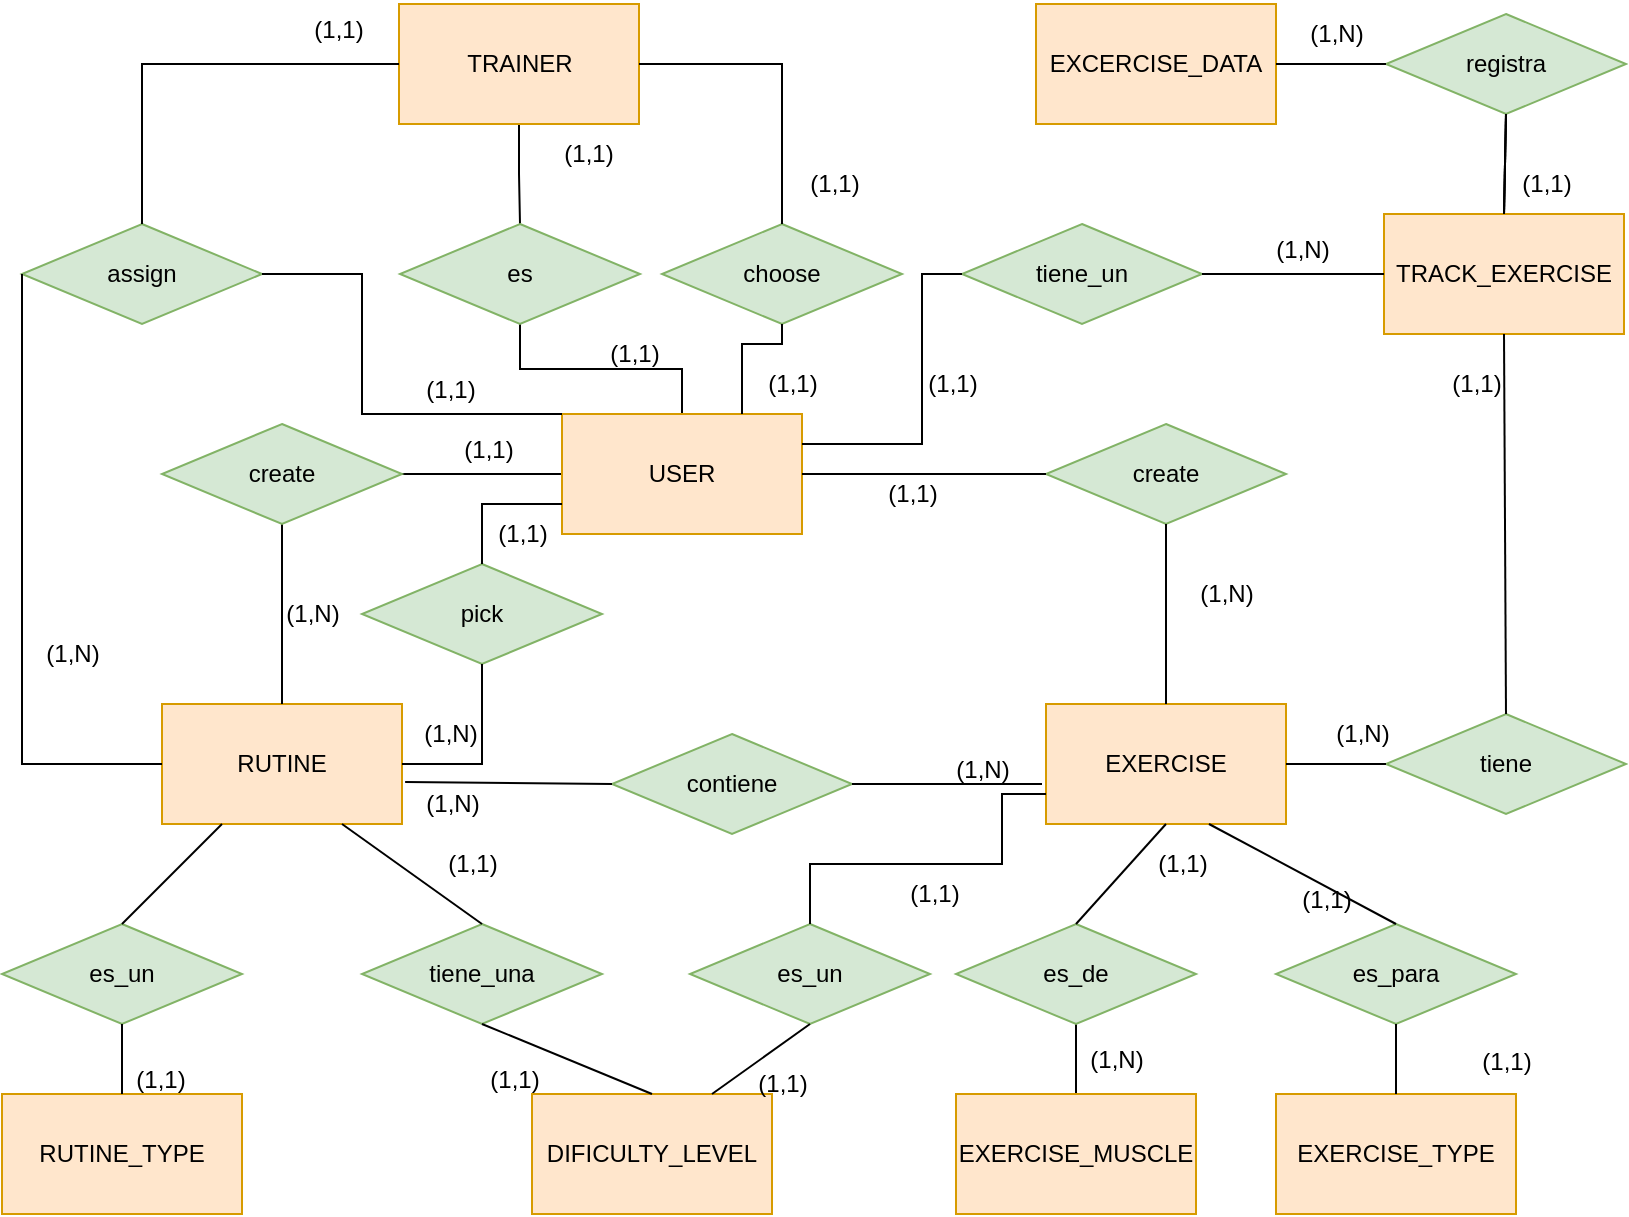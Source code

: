 <mxfile version="24.3.0" type="device">
  <diagram id="Pdoyz3D1bZIJlcKGuXVD" name="Conceptual">
    <mxGraphModel dx="1674" dy="762" grid="1" gridSize="10" guides="1" tooltips="1" connect="1" arrows="1" fold="1" page="1" pageScale="1" pageWidth="827" pageHeight="1169" math="0" shadow="0">
      <root>
        <mxCell id="0" />
        <mxCell id="1" parent="0" />
        <mxCell id="J1ZYuu02-Jn_Ek8hTN69-6" value="" style="edgeStyle=orthogonalEdgeStyle;rounded=0;orthogonalLoop=1;jettySize=auto;html=1;endArrow=none;endFill=0;" parent="1" source="kUgOFLDsio5nu_pfj934-1" target="J1ZYuu02-Jn_Ek8hTN69-1" edge="1">
          <mxGeometry relative="1" as="geometry" />
        </mxCell>
        <mxCell id="Qne3BcKBtZbGvUIXmaXr-8" value="" style="edgeStyle=orthogonalEdgeStyle;rounded=0;orthogonalLoop=1;jettySize=auto;html=1;endArrow=none;endFill=0;" parent="1" source="kUgOFLDsio5nu_pfj934-1" target="Qne3BcKBtZbGvUIXmaXr-7" edge="1">
          <mxGeometry relative="1" as="geometry" />
        </mxCell>
        <mxCell id="kUgOFLDsio5nu_pfj934-1" value="USER" style="rounded=0;whiteSpace=wrap;html=1;fillColor=#ffe6cc;strokeColor=#d79b00;" parent="1" vertex="1">
          <mxGeometry x="290" y="245" width="120" height="60" as="geometry" />
        </mxCell>
        <mxCell id="kUgOFLDsio5nu_pfj934-2" value="RUTINE" style="rounded=0;whiteSpace=wrap;html=1;fillColor=#ffe6cc;strokeColor=#d79b00;" parent="1" vertex="1">
          <mxGeometry x="90" y="390" width="120" height="60" as="geometry" />
        </mxCell>
        <mxCell id="kUgOFLDsio5nu_pfj934-3" value="DIFICULTY_LEVEL" style="rounded=0;whiteSpace=wrap;html=1;fillColor=#ffe6cc;strokeColor=#d79b00;" parent="1" vertex="1">
          <mxGeometry x="275" y="585" width="120" height="60" as="geometry" />
        </mxCell>
        <mxCell id="J1ZYuu02-Jn_Ek8hTN69-5" value="" style="edgeStyle=orthogonalEdgeStyle;rounded=0;orthogonalLoop=1;jettySize=auto;html=1;endArrow=none;endFill=0;" parent="1" source="J1ZYuu02-Jn_Ek8hTN69-1" target="kUgOFLDsio5nu_pfj934-2" edge="1">
          <mxGeometry relative="1" as="geometry" />
        </mxCell>
        <mxCell id="J1ZYuu02-Jn_Ek8hTN69-1" value="create" style="rhombus;whiteSpace=wrap;html=1;fillColor=#d5e8d4;strokeColor=#82b366;" parent="1" vertex="1">
          <mxGeometry x="90" y="250" width="120" height="50" as="geometry" />
        </mxCell>
        <mxCell id="BEMVIo5Gu-FtWURMz6xq-1" value="EXERCISE" style="rounded=0;whiteSpace=wrap;html=1;fillColor=#ffe6cc;strokeColor=#d79b00;" parent="1" vertex="1">
          <mxGeometry x="532" y="390" width="120" height="60" as="geometry" />
        </mxCell>
        <mxCell id="KpYq8zn_fKhC8rEwPo48-1" value="create" style="rhombus;whiteSpace=wrap;html=1;fillColor=#d5e8d4;strokeColor=#82b366;" parent="1" vertex="1">
          <mxGeometry x="532" y="250" width="120" height="50" as="geometry" />
        </mxCell>
        <mxCell id="KpYq8zn_fKhC8rEwPo48-2" value="" style="endArrow=none;html=1;rounded=0;exitX=0;exitY=0.5;exitDx=0;exitDy=0;entryX=1;entryY=0.5;entryDx=0;entryDy=0;" parent="1" source="KpYq8zn_fKhC8rEwPo48-1" target="kUgOFLDsio5nu_pfj934-1" edge="1">
          <mxGeometry width="50" height="50" relative="1" as="geometry">
            <mxPoint x="390" y="360" as="sourcePoint" />
            <mxPoint x="410" y="280" as="targetPoint" />
          </mxGeometry>
        </mxCell>
        <mxCell id="tB76WC-97qK0O5EDPCgF-1" value="RUTINE_TYPE" style="rounded=0;whiteSpace=wrap;html=1;fillColor=#ffe6cc;strokeColor=#d79b00;" parent="1" vertex="1">
          <mxGeometry x="10" y="585" width="120" height="60" as="geometry" />
        </mxCell>
        <mxCell id="KpYq8zn_fKhC8rEwPo48-3" value="" style="endArrow=none;html=1;rounded=0;entryX=0.5;entryY=1;entryDx=0;entryDy=0;exitX=0.5;exitY=0;exitDx=0;exitDy=0;" parent="1" source="BEMVIo5Gu-FtWURMz6xq-1" target="KpYq8zn_fKhC8rEwPo48-1" edge="1">
          <mxGeometry width="50" height="50" relative="1" as="geometry">
            <mxPoint x="460" y="365" as="sourcePoint" />
            <mxPoint x="510" y="315" as="targetPoint" />
          </mxGeometry>
        </mxCell>
        <mxCell id="Qne3BcKBtZbGvUIXmaXr-5" value="" style="edgeStyle=orthogonalEdgeStyle;rounded=0;orthogonalLoop=1;jettySize=auto;html=1;endArrow=none;endFill=0;" parent="1" source="M-ysGSyQ2P3AxmF3Nnyk-1" target="Qne3BcKBtZbGvUIXmaXr-3" edge="1">
          <mxGeometry relative="1" as="geometry" />
        </mxCell>
        <mxCell id="M-ysGSyQ2P3AxmF3Nnyk-1" value="EXERCISE_MUSCLE" style="rounded=0;whiteSpace=wrap;html=1;fillColor=#ffe6cc;strokeColor=#d79b00;" parent="1" vertex="1">
          <mxGeometry x="487" y="585" width="120" height="60" as="geometry" />
        </mxCell>
        <mxCell id="M-ysGSyQ2P3AxmF3Nnyk-2" value="EXERCISE_TYPE" style="rounded=0;whiteSpace=wrap;html=1;fillColor=#ffe6cc;strokeColor=#d79b00;" parent="1" vertex="1">
          <mxGeometry x="647" y="585" width="120" height="60" as="geometry" />
        </mxCell>
        <mxCell id="M-ysGSyQ2P3AxmF3Nnyk-3" value="TRACK_EXERCISE" style="rounded=0;whiteSpace=wrap;html=1;fillColor=#ffe6cc;strokeColor=#d79b00;" parent="1" vertex="1">
          <mxGeometry x="701" y="145" width="120" height="60" as="geometry" />
        </mxCell>
        <mxCell id="Qne3BcKBtZbGvUIXmaXr-1" value="tiene_una" style="rhombus;whiteSpace=wrap;html=1;fillColor=#d5e8d4;strokeColor=#82b366;" parent="1" vertex="1">
          <mxGeometry x="190" y="500" width="120" height="50" as="geometry" />
        </mxCell>
        <mxCell id="Qne3BcKBtZbGvUIXmaXr-9" value="" style="edgeStyle=orthogonalEdgeStyle;rounded=0;orthogonalLoop=1;jettySize=auto;html=1;endArrow=none;endFill=0;" parent="1" source="RbdC3yVxF1bQrzhhCJ-k-1" target="Qne3BcKBtZbGvUIXmaXr-7" edge="1">
          <mxGeometry relative="1" as="geometry" />
        </mxCell>
        <mxCell id="RbdC3yVxF1bQrzhhCJ-k-1" value="TRAINER" style="rounded=0;whiteSpace=wrap;html=1;fillColor=#ffe6cc;strokeColor=#d79b00;" parent="1" vertex="1">
          <mxGeometry x="208.5" y="40" width="120" height="60" as="geometry" />
        </mxCell>
        <mxCell id="Qne3BcKBtZbGvUIXmaXr-2" value="es_un" style="rhombus;whiteSpace=wrap;html=1;fillColor=#d5e8d4;strokeColor=#82b366;" parent="1" vertex="1">
          <mxGeometry x="10" y="500" width="120" height="50" as="geometry" />
        </mxCell>
        <mxCell id="Qne3BcKBtZbGvUIXmaXr-3" value="es_de" style="rhombus;whiteSpace=wrap;html=1;fillColor=#d5e8d4;strokeColor=#82b366;" parent="1" vertex="1">
          <mxGeometry x="487" y="500" width="120" height="50" as="geometry" />
        </mxCell>
        <mxCell id="2nWZO2_ODxDQc_HIMHF3-1" value="" style="endArrow=none;html=1;rounded=0;entryX=0.75;entryY=1;entryDx=0;entryDy=0;exitX=0.5;exitY=0;exitDx=0;exitDy=0;" parent="1" source="Qne3BcKBtZbGvUIXmaXr-1" target="kUgOFLDsio5nu_pfj934-2" edge="1">
          <mxGeometry width="50" height="50" relative="1" as="geometry">
            <mxPoint x="390" y="500" as="sourcePoint" />
            <mxPoint x="180" y="460" as="targetPoint" />
          </mxGeometry>
        </mxCell>
        <mxCell id="Qne3BcKBtZbGvUIXmaXr-4" value="es_para" style="rhombus;whiteSpace=wrap;html=1;fillColor=#d5e8d4;strokeColor=#82b366;" parent="1" vertex="1">
          <mxGeometry x="647" y="500" width="120" height="50" as="geometry" />
        </mxCell>
        <mxCell id="2nWZO2_ODxDQc_HIMHF3-2" value="" style="endArrow=none;html=1;rounded=0;entryX=0.5;entryY=1;entryDx=0;entryDy=0;exitX=0.5;exitY=0;exitDx=0;exitDy=0;" parent="1" source="kUgOFLDsio5nu_pfj934-3" target="Qne3BcKBtZbGvUIXmaXr-1" edge="1">
          <mxGeometry width="50" height="50" relative="1" as="geometry">
            <mxPoint x="250" y="585" as="sourcePoint" />
            <mxPoint x="650" y="445" as="targetPoint" />
          </mxGeometry>
        </mxCell>
        <mxCell id="2nWZO2_ODxDQc_HIMHF3-4" value="" style="endArrow=none;html=1;rounded=0;entryX=0.5;entryY=1;entryDx=0;entryDy=0;exitX=0.5;exitY=0;exitDx=0;exitDy=0;" parent="1" source="tB76WC-97qK0O5EDPCgF-1" target="Qne3BcKBtZbGvUIXmaXr-2" edge="1">
          <mxGeometry width="50" height="50" relative="1" as="geometry">
            <mxPoint x="120" y="592.5" as="sourcePoint" />
            <mxPoint x="280" y="452.5" as="targetPoint" />
          </mxGeometry>
        </mxCell>
        <mxCell id="2nWZO2_ODxDQc_HIMHF3-3" value="" style="endArrow=none;html=1;rounded=0;entryX=0.25;entryY=1;entryDx=0;entryDy=0;exitX=0.5;exitY=0;exitDx=0;exitDy=0;" parent="1" source="Qne3BcKBtZbGvUIXmaXr-2" target="kUgOFLDsio5nu_pfj934-2" edge="1">
          <mxGeometry width="50" height="50" relative="1" as="geometry">
            <mxPoint x="390" y="490" as="sourcePoint" />
            <mxPoint x="440" y="440" as="targetPoint" />
          </mxGeometry>
        </mxCell>
        <mxCell id="2nWZO2_ODxDQc_HIMHF3-5" value="" style="endArrow=none;html=1;rounded=0;entryX=0.5;entryY=1;entryDx=0;entryDy=0;exitX=0.5;exitY=0;exitDx=0;exitDy=0;" parent="1" source="Qne3BcKBtZbGvUIXmaXr-3" target="BEMVIo5Gu-FtWURMz6xq-1" edge="1">
          <mxGeometry width="50" height="50" relative="1" as="geometry">
            <mxPoint x="460" y="495" as="sourcePoint" />
            <mxPoint x="510" y="445" as="targetPoint" />
          </mxGeometry>
        </mxCell>
        <mxCell id="2nWZO2_ODxDQc_HIMHF3-6" value="" style="endArrow=none;html=1;rounded=0;entryX=0.679;entryY=1;entryDx=0;entryDy=0;entryPerimeter=0;exitX=0.5;exitY=0;exitDx=0;exitDy=0;" parent="1" source="Qne3BcKBtZbGvUIXmaXr-4" target="BEMVIo5Gu-FtWURMz6xq-1" edge="1">
          <mxGeometry width="50" height="50" relative="1" as="geometry">
            <mxPoint x="460" y="495" as="sourcePoint" />
            <mxPoint x="510" y="445" as="targetPoint" />
          </mxGeometry>
        </mxCell>
        <mxCell id="Qne3BcKBtZbGvUIXmaXr-6" value="" style="edgeStyle=orthogonalEdgeStyle;rounded=0;orthogonalLoop=1;jettySize=auto;html=1;endArrow=none;endFill=0;" parent="1" source="M-ysGSyQ2P3AxmF3Nnyk-2" target="Qne3BcKBtZbGvUIXmaXr-4" edge="1">
          <mxGeometry relative="1" as="geometry" />
        </mxCell>
        <mxCell id="Qne3BcKBtZbGvUIXmaXr-7" value="es" style="rhombus;whiteSpace=wrap;html=1;fillColor=#d5e8d4;strokeColor=#82b366;" parent="1" vertex="1">
          <mxGeometry x="209" y="150" width="120" height="50" as="geometry" />
        </mxCell>
        <mxCell id="Qne3BcKBtZbGvUIXmaXr-10" value="pick" style="rhombus;whiteSpace=wrap;html=1;fillColor=#d5e8d4;strokeColor=#82b366;" parent="1" vertex="1">
          <mxGeometry x="190" y="320" width="120" height="50" as="geometry" />
        </mxCell>
        <mxCell id="2nWZO2_ODxDQc_HIMHF3-9" value="assign" style="rhombus;whiteSpace=wrap;html=1;fillColor=#d5e8d4;strokeColor=#82b366;" parent="1" vertex="1">
          <mxGeometry x="20" y="150" width="120" height="50" as="geometry" />
        </mxCell>
        <mxCell id="Qne3BcKBtZbGvUIXmaXr-16" value="" style="endArrow=none;html=1;rounded=0;entryX=0;entryY=0.5;entryDx=0;entryDy=0;exitX=0;exitY=0.5;exitDx=0;exitDy=0;" parent="1" source="2nWZO2_ODxDQc_HIMHF3-9" target="kUgOFLDsio5nu_pfj934-2" edge="1">
          <mxGeometry width="50" height="50" relative="1" as="geometry">
            <mxPoint x="-60" y="450" as="sourcePoint" />
            <mxPoint x="-10" y="400" as="targetPoint" />
            <Array as="points">
              <mxPoint x="20" y="420" />
            </Array>
          </mxGeometry>
        </mxCell>
        <mxCell id="Qne3BcKBtZbGvUIXmaXr-17" value="" style="endArrow=none;html=1;rounded=0;entryX=0;entryY=0.5;entryDx=0;entryDy=0;exitX=0.5;exitY=0;exitDx=0;exitDy=0;" parent="1" source="2nWZO2_ODxDQc_HIMHF3-9" target="RbdC3yVxF1bQrzhhCJ-k-1" edge="1">
          <mxGeometry width="50" height="50" relative="1" as="geometry">
            <mxPoint x="-30" y="100" as="sourcePoint" />
            <mxPoint x="20" y="50" as="targetPoint" />
            <Array as="points">
              <mxPoint x="80" y="70" />
            </Array>
          </mxGeometry>
        </mxCell>
        <mxCell id="Qne3BcKBtZbGvUIXmaXr-18" value="" style="endArrow=none;html=1;rounded=0;exitX=1;exitY=0.5;exitDx=0;exitDy=0;entryX=0;entryY=0;entryDx=0;entryDy=0;" parent="1" source="2nWZO2_ODxDQc_HIMHF3-9" target="kUgOFLDsio5nu_pfj934-1" edge="1">
          <mxGeometry width="50" height="50" relative="1" as="geometry">
            <mxPoint x="120" y="160" as="sourcePoint" />
            <mxPoint x="170" y="110" as="targetPoint" />
            <Array as="points">
              <mxPoint x="190" y="175" />
              <mxPoint x="190" y="245" />
            </Array>
          </mxGeometry>
        </mxCell>
        <mxCell id="STtr_T8j3gOmiPf_NMVC-1" value="tiene_un" style="rhombus;whiteSpace=wrap;html=1;fillColor=#d5e8d4;strokeColor=#82b366;" parent="1" vertex="1">
          <mxGeometry x="490" y="150" width="120" height="50" as="geometry" />
        </mxCell>
        <mxCell id="STtr_T8j3gOmiPf_NMVC-2" value="tiene" style="rhombus;whiteSpace=wrap;html=1;fillColor=#d5e8d4;strokeColor=#82b366;" parent="1" vertex="1">
          <mxGeometry x="702" y="395" width="120" height="50" as="geometry" />
        </mxCell>
        <mxCell id="STtr_T8j3gOmiPf_NMVC-3" value="" style="endArrow=none;html=1;rounded=0;entryX=0.5;entryY=1;entryDx=0;entryDy=0;exitX=0.5;exitY=0;exitDx=0;exitDy=0;" parent="1" source="STtr_T8j3gOmiPf_NMVC-2" target="M-ysGSyQ2P3AxmF3Nnyk-3" edge="1">
          <mxGeometry width="50" height="50" relative="1" as="geometry">
            <mxPoint x="157" y="405" as="sourcePoint" />
            <mxPoint x="207" y="355" as="targetPoint" />
          </mxGeometry>
        </mxCell>
        <mxCell id="STtr_T8j3gOmiPf_NMVC-5" value="" style="endArrow=none;html=1;rounded=0;entryX=0;entryY=0.5;entryDx=0;entryDy=0;exitX=1;exitY=0.25;exitDx=0;exitDy=0;" parent="1" source="kUgOFLDsio5nu_pfj934-1" target="STtr_T8j3gOmiPf_NMVC-1" edge="1">
          <mxGeometry width="50" height="50" relative="1" as="geometry">
            <mxPoint x="180" y="410" as="sourcePoint" />
            <mxPoint x="230" y="360" as="targetPoint" />
            <Array as="points">
              <mxPoint x="470" y="260" />
              <mxPoint x="470" y="175" />
            </Array>
          </mxGeometry>
        </mxCell>
        <mxCell id="STtr_T8j3gOmiPf_NMVC-4" value="" style="endArrow=none;html=1;rounded=0;entryX=0;entryY=0.5;entryDx=0;entryDy=0;exitX=1;exitY=0.5;exitDx=0;exitDy=0;" parent="1" source="STtr_T8j3gOmiPf_NMVC-1" target="M-ysGSyQ2P3AxmF3Nnyk-3" edge="1">
          <mxGeometry width="50" height="50" relative="1" as="geometry">
            <mxPoint x="180" y="410" as="sourcePoint" />
            <mxPoint x="230" y="360" as="targetPoint" />
          </mxGeometry>
        </mxCell>
        <mxCell id="STtr_T8j3gOmiPf_NMVC-6" value="" style="endArrow=none;html=1;rounded=0;entryX=0;entryY=0.5;entryDx=0;entryDy=0;exitX=1;exitY=0.5;exitDx=0;exitDy=0;" parent="1" source="BEMVIo5Gu-FtWURMz6xq-1" target="STtr_T8j3gOmiPf_NMVC-2" edge="1">
          <mxGeometry width="50" height="50" relative="1" as="geometry">
            <mxPoint x="227" y="410" as="sourcePoint" />
            <mxPoint x="277" y="360" as="targetPoint" />
          </mxGeometry>
        </mxCell>
        <mxCell id="Qne3BcKBtZbGvUIXmaXr-19" value="(1,1)" style="text;html=1;align=center;verticalAlign=middle;resizable=0;points=[];autosize=1;strokeColor=none;fillColor=none;" parent="1" vertex="1">
          <mxGeometry x="245" y="290" width="50" height="30" as="geometry" />
        </mxCell>
        <mxCell id="Qne3BcKBtZbGvUIXmaXr-21" value="(1,N)" style="text;html=1;align=center;verticalAlign=middle;resizable=0;points=[];autosize=1;strokeColor=none;fillColor=none;" parent="1" vertex="1">
          <mxGeometry x="209" y="390" width="50" height="30" as="geometry" />
        </mxCell>
        <mxCell id="Qne3BcKBtZbGvUIXmaXr-24" value="(1,1)" style="text;html=1;align=center;verticalAlign=middle;resizable=0;points=[];autosize=1;strokeColor=none;fillColor=none;" parent="1" vertex="1">
          <mxGeometry x="227.5" y="248" width="50" height="30" as="geometry" />
        </mxCell>
        <mxCell id="STtr_T8j3gOmiPf_NMVC-8" value="(1,1)" style="text;html=1;align=center;verticalAlign=middle;resizable=0;points=[];autosize=1;strokeColor=none;fillColor=none;" parent="1" vertex="1">
          <mxGeometry x="440" y="270" width="50" height="30" as="geometry" />
        </mxCell>
        <mxCell id="Qne3BcKBtZbGvUIXmaXr-26" value="(1,N)" style="text;html=1;align=center;verticalAlign=middle;resizable=0;points=[];autosize=1;strokeColor=none;fillColor=none;" parent="1" vertex="1">
          <mxGeometry x="140" y="330" width="50" height="30" as="geometry" />
        </mxCell>
        <mxCell id="STtr_T8j3gOmiPf_NMVC-9" value="(1,N)" style="text;html=1;align=center;verticalAlign=middle;resizable=0;points=[];autosize=1;strokeColor=none;fillColor=none;" parent="1" vertex="1">
          <mxGeometry x="597" y="320" width="50" height="30" as="geometry" />
        </mxCell>
        <mxCell id="STtr_T8j3gOmiPf_NMVC-17" value="(1,1)" style="text;html=1;align=center;verticalAlign=middle;resizable=0;points=[];autosize=1;strokeColor=none;fillColor=none;" parent="1" vertex="1">
          <mxGeometry x="647" y="472.5" width="50" height="30" as="geometry" />
        </mxCell>
        <mxCell id="STtr_T8j3gOmiPf_NMVC-18" value="(1,1)" style="text;html=1;align=center;verticalAlign=middle;resizable=0;points=[];autosize=1;strokeColor=none;fillColor=none;" parent="1" vertex="1">
          <mxGeometry x="737" y="554" width="50" height="30" as="geometry" />
        </mxCell>
        <mxCell id="Qne3BcKBtZbGvUIXmaXr-27" value="&lt;div&gt;(1,1)&lt;/div&gt;" style="text;html=1;align=center;verticalAlign=middle;resizable=0;points=[];autosize=1;strokeColor=none;fillColor=none;" parent="1" vertex="1">
          <mxGeometry x="301" y="200" width="50" height="30" as="geometry" />
        </mxCell>
        <mxCell id="Qne3BcKBtZbGvUIXmaXr-30" value="(1,1)" style="text;html=1;align=center;verticalAlign=middle;resizable=0;points=[];autosize=1;strokeColor=none;fillColor=none;" parent="1" vertex="1">
          <mxGeometry x="277.5" y="100" width="50" height="30" as="geometry" />
        </mxCell>
        <mxCell id="tFSJFX8QvNHUi70lwloF-1" value="(1,1)" style="text;html=1;align=center;verticalAlign=middle;resizable=0;points=[];autosize=1;strokeColor=none;fillColor=none;" parent="1" vertex="1">
          <mxGeometry x="241" y="563" width="50" height="30" as="geometry" />
        </mxCell>
        <mxCell id="tFSJFX8QvNHUi70lwloF-2" value="(1,1)" style="text;html=1;align=center;verticalAlign=middle;resizable=0;points=[];autosize=1;strokeColor=none;fillColor=none;" parent="1" vertex="1">
          <mxGeometry x="220" y="455" width="50" height="30" as="geometry" />
        </mxCell>
        <mxCell id="Qne3BcKBtZbGvUIXmaXr-31" value="choose" style="rhombus;whiteSpace=wrap;html=1;fillColor=#d5e8d4;strokeColor=#82b366;" parent="1" vertex="1">
          <mxGeometry x="340" y="150" width="120" height="50" as="geometry" />
        </mxCell>
        <mxCell id="STtr_T8j3gOmiPf_NMVC-16" value="(1,1)&lt;div&gt;&lt;br&gt;&lt;/div&gt;" style="text;html=1;align=center;verticalAlign=middle;resizable=0;points=[];autosize=1;strokeColor=none;fillColor=none;" parent="1" vertex="1">
          <mxGeometry x="64" y="565" width="50" height="40" as="geometry" />
        </mxCell>
        <mxCell id="Qne3BcKBtZbGvUIXmaXr-33" value="" style="endArrow=none;html=1;rounded=0;entryX=0.5;entryY=1;entryDx=0;entryDy=0;exitX=0.75;exitY=0;exitDx=0;exitDy=0;" parent="1" source="kUgOFLDsio5nu_pfj934-1" target="Qne3BcKBtZbGvUIXmaXr-31" edge="1">
          <mxGeometry width="50" height="50" relative="1" as="geometry">
            <mxPoint x="420" y="270" as="sourcePoint" />
            <mxPoint x="500" y="185" as="targetPoint" />
            <Array as="points">
              <mxPoint x="380" y="210" />
              <mxPoint x="400" y="210" />
            </Array>
          </mxGeometry>
        </mxCell>
        <mxCell id="STtr_T8j3gOmiPf_NMVC-15" value="&lt;div&gt;&lt;br&gt;&lt;/div&gt;" style="text;html=1;align=center;verticalAlign=middle;resizable=0;points=[];autosize=1;strokeColor=none;fillColor=none;" parent="1" vertex="1">
          <mxGeometry x="295" y="545" width="20" height="30" as="geometry" />
        </mxCell>
        <mxCell id="Qne3BcKBtZbGvUIXmaXr-34" value="" style="endArrow=none;html=1;rounded=0;entryX=0.5;entryY=0;entryDx=0;entryDy=0;exitX=1;exitY=0.5;exitDx=0;exitDy=0;" parent="1" source="RbdC3yVxF1bQrzhhCJ-k-1" target="Qne3BcKBtZbGvUIXmaXr-31" edge="1">
          <mxGeometry width="50" height="50" relative="1" as="geometry">
            <mxPoint x="327.5" y="255" as="sourcePoint" />
            <mxPoint x="477.5" y="105" as="targetPoint" />
            <Array as="points">
              <mxPoint x="400" y="70" />
            </Array>
          </mxGeometry>
        </mxCell>
        <mxCell id="Qne3BcKBtZbGvUIXmaXr-38" value="(1,1)" style="text;html=1;align=center;verticalAlign=middle;resizable=0;points=[];autosize=1;strokeColor=none;fillColor=none;" parent="1" vertex="1">
          <mxGeometry x="401" y="115" width="50" height="30" as="geometry" />
        </mxCell>
        <mxCell id="tFSJFX8QvNHUi70lwloF-3" value="(1,N)" style="text;html=1;align=center;verticalAlign=middle;resizable=0;points=[];autosize=1;strokeColor=none;fillColor=none;" parent="1" vertex="1">
          <mxGeometry x="542" y="553" width="50" height="30" as="geometry" />
        </mxCell>
        <mxCell id="tFSJFX8QvNHUi70lwloF-4" value="(1,1)" style="text;html=1;align=center;verticalAlign=middle;resizable=0;points=[];autosize=1;strokeColor=none;fillColor=none;" parent="1" vertex="1">
          <mxGeometry x="575" y="455" width="50" height="30" as="geometry" />
        </mxCell>
        <mxCell id="Qne3BcKBtZbGvUIXmaXr-36" value="(1,1)" style="text;html=1;align=center;verticalAlign=middle;resizable=0;points=[];autosize=1;strokeColor=none;fillColor=none;" parent="1" vertex="1">
          <mxGeometry x="380" y="215" width="50" height="30" as="geometry" />
        </mxCell>
        <mxCell id="tFSJFX8QvNHUi70lwloF-7" value="(1,1)" style="text;html=1;align=center;verticalAlign=middle;resizable=0;points=[];autosize=1;strokeColor=none;fillColor=none;" parent="1" vertex="1">
          <mxGeometry x="152.5" y="38" width="50" height="30" as="geometry" />
        </mxCell>
        <mxCell id="OpgWuZsMYJL4UUHSbo7x-1" value="(1,N)" style="text;html=1;align=center;verticalAlign=middle;resizable=0;points=[];autosize=1;strokeColor=none;fillColor=none;" parent="1" vertex="1">
          <mxGeometry x="20" y="350" width="50" height="30" as="geometry" />
        </mxCell>
        <mxCell id="Qne3BcKBtZbGvUIXmaXr-40" value="(1,1)" style="text;html=1;align=center;verticalAlign=middle;resizable=0;points=[];autosize=1;strokeColor=none;fillColor=none;" parent="1" vertex="1">
          <mxGeometry x="208.5" y="218" width="50" height="30" as="geometry" />
        </mxCell>
        <mxCell id="Qne3BcKBtZbGvUIXmaXr-41" value="(1,1)" style="text;html=1;align=center;verticalAlign=middle;resizable=0;points=[];autosize=1;strokeColor=none;fillColor=none;" parent="1" vertex="1">
          <mxGeometry x="460" y="215" width="50" height="30" as="geometry" />
        </mxCell>
        <mxCell id="Qne3BcKBtZbGvUIXmaXr-42" value="(1,N)" style="text;html=1;align=center;verticalAlign=middle;resizable=0;points=[];autosize=1;strokeColor=none;fillColor=none;" parent="1" vertex="1">
          <mxGeometry x="635" y="148" width="50" height="30" as="geometry" />
        </mxCell>
        <mxCell id="Qne3BcKBtZbGvUIXmaXr-43" value="(1,1)" style="text;html=1;align=center;verticalAlign=middle;resizable=0;points=[];autosize=1;strokeColor=none;fillColor=none;" parent="1" vertex="1">
          <mxGeometry x="722" y="215" width="50" height="30" as="geometry" />
        </mxCell>
        <mxCell id="Qne3BcKBtZbGvUIXmaXr-44" value="(1,N&lt;span style=&quot;background-color: initial;&quot;&gt;)&lt;/span&gt;" style="text;html=1;align=center;verticalAlign=middle;resizable=0;points=[];autosize=1;strokeColor=none;fillColor=none;" parent="1" vertex="1">
          <mxGeometry x="665" y="390" width="50" height="30" as="geometry" />
        </mxCell>
        <mxCell id="Qne3BcKBtZbGvUIXmaXr-45" value="registra" style="rhombus;whiteSpace=wrap;html=1;fillColor=#d5e8d4;strokeColor=#82b366;" parent="1" vertex="1">
          <mxGeometry x="702" y="45" width="120" height="50" as="geometry" />
        </mxCell>
        <mxCell id="Qne3BcKBtZbGvUIXmaXr-46" value="EXCERCISE_DATA" style="rounded=0;whiteSpace=wrap;html=1;fillColor=#ffe6cc;strokeColor=#d79b00;" parent="1" vertex="1">
          <mxGeometry x="527" y="40" width="120" height="60" as="geometry" />
        </mxCell>
        <mxCell id="1Ak0tsRWHvoOGwk0D0Q6-1" value="es_un" style="rhombus;whiteSpace=wrap;html=1;fillColor=#d5e8d4;strokeColor=#82b366;" parent="1" vertex="1">
          <mxGeometry x="354" y="500" width="120" height="50" as="geometry" />
        </mxCell>
        <mxCell id="i0CZGT8hLW28MzvCP3iD-1" value="" style="endArrow=none;html=1;rounded=0;entryX=0.5;entryY=1;entryDx=0;entryDy=0;exitX=0.5;exitY=0;exitDx=0;exitDy=0;" parent="1" source="M-ysGSyQ2P3AxmF3Nnyk-3" target="Qne3BcKBtZbGvUIXmaXr-45" edge="1">
          <mxGeometry width="50" height="50" relative="1" as="geometry">
            <mxPoint x="817" y="400" as="sourcePoint" />
            <mxPoint x="817" y="210" as="targetPoint" />
          </mxGeometry>
        </mxCell>
        <mxCell id="VlTzvyhRj5Sn6hxnJMjt-3" value="(1,1)" style="text;html=1;align=center;verticalAlign=middle;resizable=0;points=[];autosize=1;strokeColor=none;fillColor=none;" parent="1" vertex="1">
          <mxGeometry x="757" y="115" width="50" height="30" as="geometry" />
        </mxCell>
        <mxCell id="VlTzvyhRj5Sn6hxnJMjt-4" value="(1,N)" style="text;html=1;align=center;verticalAlign=middle;resizable=0;points=[];autosize=1;strokeColor=none;fillColor=none;" parent="1" vertex="1">
          <mxGeometry x="652" y="40" width="50" height="30" as="geometry" />
        </mxCell>
        <mxCell id="1Ak0tsRWHvoOGwk0D0Q6-6" value="" style="endArrow=none;html=1;rounded=0;entryX=0.5;entryY=1;entryDx=0;entryDy=0;exitX=0.5;exitY=0;exitDx=0;exitDy=0;" parent="1" source="M-ysGSyQ2P3AxmF3Nnyk-3" target="Qne3BcKBtZbGvUIXmaXr-45" edge="1">
          <mxGeometry width="50" height="50" relative="1" as="geometry">
            <mxPoint x="947" y="80" as="sourcePoint" />
            <mxPoint x="877" y="80" as="targetPoint" />
          </mxGeometry>
        </mxCell>
        <mxCell id="VlTzvyhRj5Sn6hxnJMjt-2" value="" style="endArrow=none;html=1;rounded=0;entryX=0.5;entryY=1;entryDx=0;entryDy=0;exitX=0.5;exitY=0;exitDx=0;exitDy=0;" parent="1" source="M-ysGSyQ2P3AxmF3Nnyk-3" target="Qne3BcKBtZbGvUIXmaXr-45" edge="1">
          <mxGeometry width="50" height="50" relative="1" as="geometry">
            <mxPoint x="397" y="405" as="sourcePoint" />
            <mxPoint x="447" y="355" as="targetPoint" />
          </mxGeometry>
        </mxCell>
        <mxCell id="PjI3EWzldCsawcbdi7x7-1" value="(1,1)" style="text;html=1;align=center;verticalAlign=middle;resizable=0;points=[];autosize=1;strokeColor=none;fillColor=none;" parent="1" vertex="1">
          <mxGeometry x="375" y="565" width="50" height="30" as="geometry" />
        </mxCell>
        <mxCell id="zlRNMVWl9KwyntnWYViW-1" value="" style="endArrow=none;html=1;rounded=0;entryX=0.5;entryY=1;entryDx=0;entryDy=0;exitX=0.75;exitY=0;exitDx=0;exitDy=0;" parent="1" source="kUgOFLDsio5nu_pfj934-3" target="1Ak0tsRWHvoOGwk0D0Q6-1" edge="1">
          <mxGeometry width="50" height="50" relative="1" as="geometry">
            <mxPoint x="320" y="605" as="sourcePoint" />
            <mxPoint x="260" y="555" as="targetPoint" />
          </mxGeometry>
        </mxCell>
        <mxCell id="zlRNMVWl9KwyntnWYViW-2" value="" style="endArrow=none;html=1;rounded=0;entryX=0;entryY=0.75;entryDx=0;entryDy=0;exitX=0.5;exitY=0;exitDx=0;exitDy=0;" parent="1" source="1Ak0tsRWHvoOGwk0D0Q6-1" target="BEMVIo5Gu-FtWURMz6xq-1" edge="1">
          <mxGeometry width="50" height="50" relative="1" as="geometry">
            <mxPoint x="433" y="465" as="sourcePoint" />
            <mxPoint x="507" y="420" as="targetPoint" />
            <Array as="points">
              <mxPoint x="414" y="470" />
              <mxPoint x="510" y="470" />
              <mxPoint x="510" y="435" />
            </Array>
          </mxGeometry>
        </mxCell>
        <mxCell id="zlRNMVWl9KwyntnWYViW-3" value="(1,1)" style="text;html=1;align=center;verticalAlign=middle;resizable=0;points=[];autosize=1;strokeColor=none;fillColor=none;" parent="1" vertex="1">
          <mxGeometry x="451" y="470" width="50" height="30" as="geometry" />
        </mxCell>
        <mxCell id="zlRNMVWl9KwyntnWYViW-4" value="" style="endArrow=none;html=1;rounded=0;entryX=0;entryY=0.5;entryDx=0;entryDy=0;exitX=1;exitY=0.5;exitDx=0;exitDy=0;" parent="1" source="Qne3BcKBtZbGvUIXmaXr-46" target="Qne3BcKBtZbGvUIXmaXr-45" edge="1">
          <mxGeometry width="50" height="50" relative="1" as="geometry">
            <mxPoint x="575" y="185" as="sourcePoint" />
            <mxPoint x="712" y="180" as="targetPoint" />
          </mxGeometry>
        </mxCell>
        <mxCell id="mDrkHIOBwL506GIvwmpM-1" value="contiene" style="rhombus;whiteSpace=wrap;html=1;fillColor=#d5e8d4;strokeColor=#82b366;" parent="1" vertex="1">
          <mxGeometry x="315" y="405" width="120" height="50" as="geometry" />
        </mxCell>
        <mxCell id="r1MUMylaBxhCHIzUpRlP-2" value="" style="endArrow=none;html=1;rounded=0;entryX=0;entryY=0.75;entryDx=0;entryDy=0;exitX=0.5;exitY=0;exitDx=0;exitDy=0;" parent="1" source="Qne3BcKBtZbGvUIXmaXr-10" target="kUgOFLDsio5nu_pfj934-1" edge="1">
          <mxGeometry width="50" height="50" relative="1" as="geometry">
            <mxPoint x="240" y="310" as="sourcePoint" />
            <mxPoint x="250" y="310" as="targetPoint" />
            <Array as="points">
              <mxPoint x="250" y="290" />
            </Array>
          </mxGeometry>
        </mxCell>
        <mxCell id="r1MUMylaBxhCHIzUpRlP-3" value="" style="endArrow=none;html=1;rounded=0;entryX=0.5;entryY=1;entryDx=0;entryDy=0;exitX=1;exitY=0.5;exitDx=0;exitDy=0;" parent="1" source="kUgOFLDsio5nu_pfj934-2" target="Qne3BcKBtZbGvUIXmaXr-10" edge="1">
          <mxGeometry width="50" height="50" relative="1" as="geometry">
            <mxPoint x="340" y="380" as="sourcePoint" />
            <mxPoint x="390" y="330" as="targetPoint" />
            <Array as="points">
              <mxPoint x="250" y="420" />
            </Array>
          </mxGeometry>
        </mxCell>
        <mxCell id="mDrkHIOBwL506GIvwmpM-3" value="" style="endArrow=none;html=1;rounded=0;exitX=1;exitY=0.5;exitDx=0;exitDy=0;" parent="1" source="mDrkHIOBwL506GIvwmpM-1" edge="1">
          <mxGeometry width="50" height="50" relative="1" as="geometry">
            <mxPoint x="450" y="410" as="sourcePoint" />
            <mxPoint x="530" y="430" as="targetPoint" />
          </mxGeometry>
        </mxCell>
        <mxCell id="mDrkHIOBwL506GIvwmpM-4" value="" style="endArrow=none;html=1;rounded=0;exitX=1.013;exitY=0.65;exitDx=0;exitDy=0;entryX=0;entryY=0.5;entryDx=0;entryDy=0;exitPerimeter=0;" parent="1" source="kUgOFLDsio5nu_pfj934-2" target="mDrkHIOBwL506GIvwmpM-1" edge="1">
          <mxGeometry width="50" height="50" relative="1" as="geometry">
            <mxPoint x="209" y="435" as="sourcePoint" />
            <mxPoint x="304" y="430" as="targetPoint" />
          </mxGeometry>
        </mxCell>
        <mxCell id="mDrkHIOBwL506GIvwmpM-5" value="(1,N)" style="text;html=1;align=center;verticalAlign=middle;resizable=0;points=[];autosize=1;strokeColor=none;fillColor=none;" parent="1" vertex="1">
          <mxGeometry x="475" y="408" width="50" height="30" as="geometry" />
        </mxCell>
        <mxCell id="mDrkHIOBwL506GIvwmpM-6" value="(1,N)" style="text;html=1;align=center;verticalAlign=middle;resizable=0;points=[];autosize=1;strokeColor=none;fillColor=none;" parent="1" vertex="1">
          <mxGeometry x="210" y="425" width="50" height="30" as="geometry" />
        </mxCell>
      </root>
    </mxGraphModel>
  </diagram>
</mxfile>

